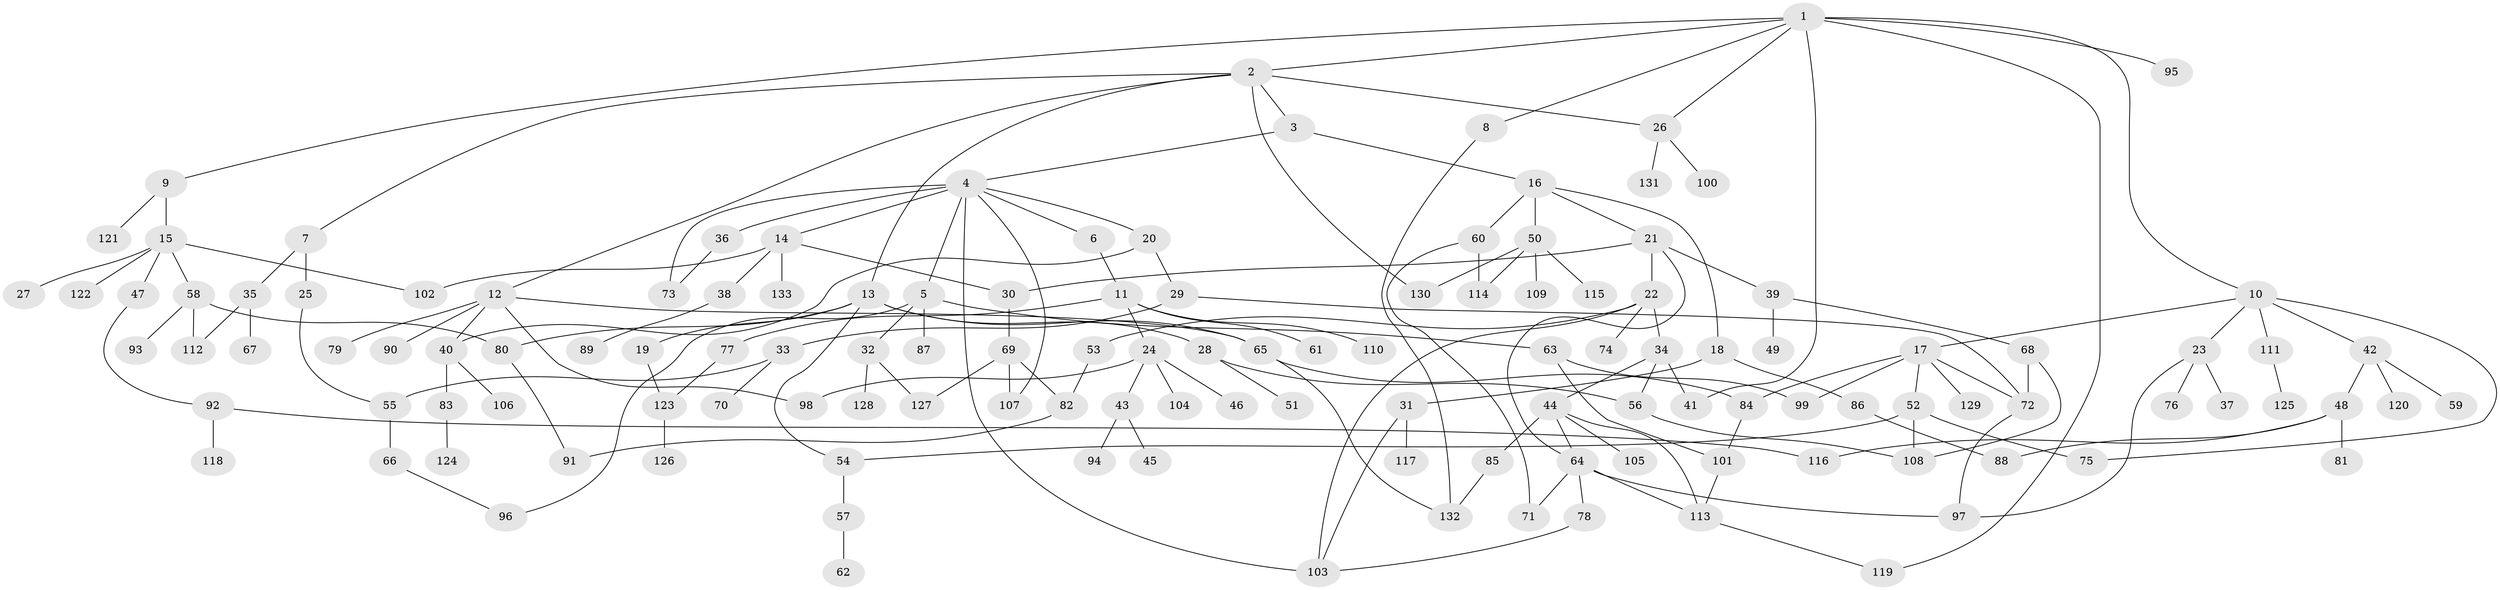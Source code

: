 // Generated by graph-tools (version 1.1) at 2025/13/03/09/25 04:13:37]
// undirected, 133 vertices, 175 edges
graph export_dot {
graph [start="1"]
  node [color=gray90,style=filled];
  1;
  2;
  3;
  4;
  5;
  6;
  7;
  8;
  9;
  10;
  11;
  12;
  13;
  14;
  15;
  16;
  17;
  18;
  19;
  20;
  21;
  22;
  23;
  24;
  25;
  26;
  27;
  28;
  29;
  30;
  31;
  32;
  33;
  34;
  35;
  36;
  37;
  38;
  39;
  40;
  41;
  42;
  43;
  44;
  45;
  46;
  47;
  48;
  49;
  50;
  51;
  52;
  53;
  54;
  55;
  56;
  57;
  58;
  59;
  60;
  61;
  62;
  63;
  64;
  65;
  66;
  67;
  68;
  69;
  70;
  71;
  72;
  73;
  74;
  75;
  76;
  77;
  78;
  79;
  80;
  81;
  82;
  83;
  84;
  85;
  86;
  87;
  88;
  89;
  90;
  91;
  92;
  93;
  94;
  95;
  96;
  97;
  98;
  99;
  100;
  101;
  102;
  103;
  104;
  105;
  106;
  107;
  108;
  109;
  110;
  111;
  112;
  113;
  114;
  115;
  116;
  117;
  118;
  119;
  120;
  121;
  122;
  123;
  124;
  125;
  126;
  127;
  128;
  129;
  130;
  131;
  132;
  133;
  1 -- 2;
  1 -- 8;
  1 -- 9;
  1 -- 10;
  1 -- 26;
  1 -- 41;
  1 -- 95;
  1 -- 119;
  2 -- 3;
  2 -- 7;
  2 -- 12;
  2 -- 13;
  2 -- 130;
  2 -- 26;
  3 -- 4;
  3 -- 16;
  4 -- 5;
  4 -- 6;
  4 -- 14;
  4 -- 20;
  4 -- 36;
  4 -- 107;
  4 -- 103;
  4 -- 73;
  5 -- 32;
  5 -- 63;
  5 -- 87;
  5 -- 96;
  6 -- 11;
  7 -- 25;
  7 -- 35;
  8 -- 132;
  9 -- 15;
  9 -- 121;
  10 -- 17;
  10 -- 23;
  10 -- 42;
  10 -- 111;
  10 -- 75;
  11 -- 24;
  11 -- 61;
  11 -- 77;
  11 -- 110;
  12 -- 79;
  12 -- 90;
  12 -- 98;
  12 -- 40;
  12 -- 65;
  13 -- 19;
  13 -- 28;
  13 -- 65;
  13 -- 54;
  13 -- 80;
  14 -- 38;
  14 -- 102;
  14 -- 133;
  14 -- 30;
  15 -- 27;
  15 -- 47;
  15 -- 58;
  15 -- 122;
  15 -- 102;
  16 -- 18;
  16 -- 21;
  16 -- 50;
  16 -- 60;
  17 -- 52;
  17 -- 84;
  17 -- 99;
  17 -- 129;
  17 -- 72;
  18 -- 31;
  18 -- 86;
  19 -- 123;
  20 -- 29;
  20 -- 40;
  21 -- 22;
  21 -- 30;
  21 -- 39;
  21 -- 64;
  22 -- 34;
  22 -- 53;
  22 -- 74;
  22 -- 103;
  23 -- 37;
  23 -- 76;
  23 -- 97;
  24 -- 43;
  24 -- 46;
  24 -- 98;
  24 -- 104;
  25 -- 55;
  26 -- 100;
  26 -- 131;
  28 -- 51;
  28 -- 56;
  29 -- 33;
  29 -- 72;
  30 -- 69;
  31 -- 117;
  31 -- 103;
  32 -- 127;
  32 -- 128;
  33 -- 55;
  33 -- 70;
  34 -- 44;
  34 -- 56;
  34 -- 41;
  35 -- 67;
  35 -- 112;
  36 -- 73;
  38 -- 89;
  39 -- 49;
  39 -- 68;
  40 -- 83;
  40 -- 106;
  42 -- 48;
  42 -- 59;
  42 -- 120;
  43 -- 45;
  43 -- 94;
  44 -- 64;
  44 -- 85;
  44 -- 105;
  44 -- 113;
  47 -- 92;
  48 -- 81;
  48 -- 116;
  48 -- 88;
  50 -- 109;
  50 -- 115;
  50 -- 130;
  50 -- 114;
  52 -- 54;
  52 -- 75;
  52 -- 108;
  53 -- 82;
  54 -- 57;
  55 -- 66;
  56 -- 108;
  57 -- 62;
  58 -- 80;
  58 -- 93;
  58 -- 112;
  60 -- 71;
  60 -- 114;
  63 -- 101;
  63 -- 99;
  64 -- 78;
  64 -- 97;
  64 -- 71;
  64 -- 113;
  65 -- 132;
  65 -- 84;
  66 -- 96;
  68 -- 108;
  68 -- 72;
  69 -- 82;
  69 -- 107;
  69 -- 127;
  72 -- 97;
  77 -- 123;
  78 -- 103;
  80 -- 91;
  82 -- 91;
  83 -- 124;
  84 -- 101;
  85 -- 132;
  86 -- 88;
  92 -- 118;
  92 -- 116;
  101 -- 113;
  111 -- 125;
  113 -- 119;
  123 -- 126;
}

